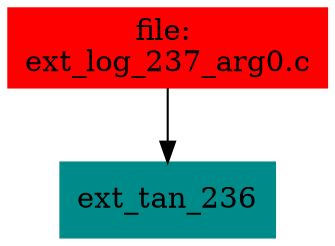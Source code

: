 digraph G {
node [shape=box]

0 [label="file: 
ext_log_237_arg0.c",color=red, style=filled]
1 [label="ext_tan_236",color=cyan4, style=filled]
0 -> 1


}

